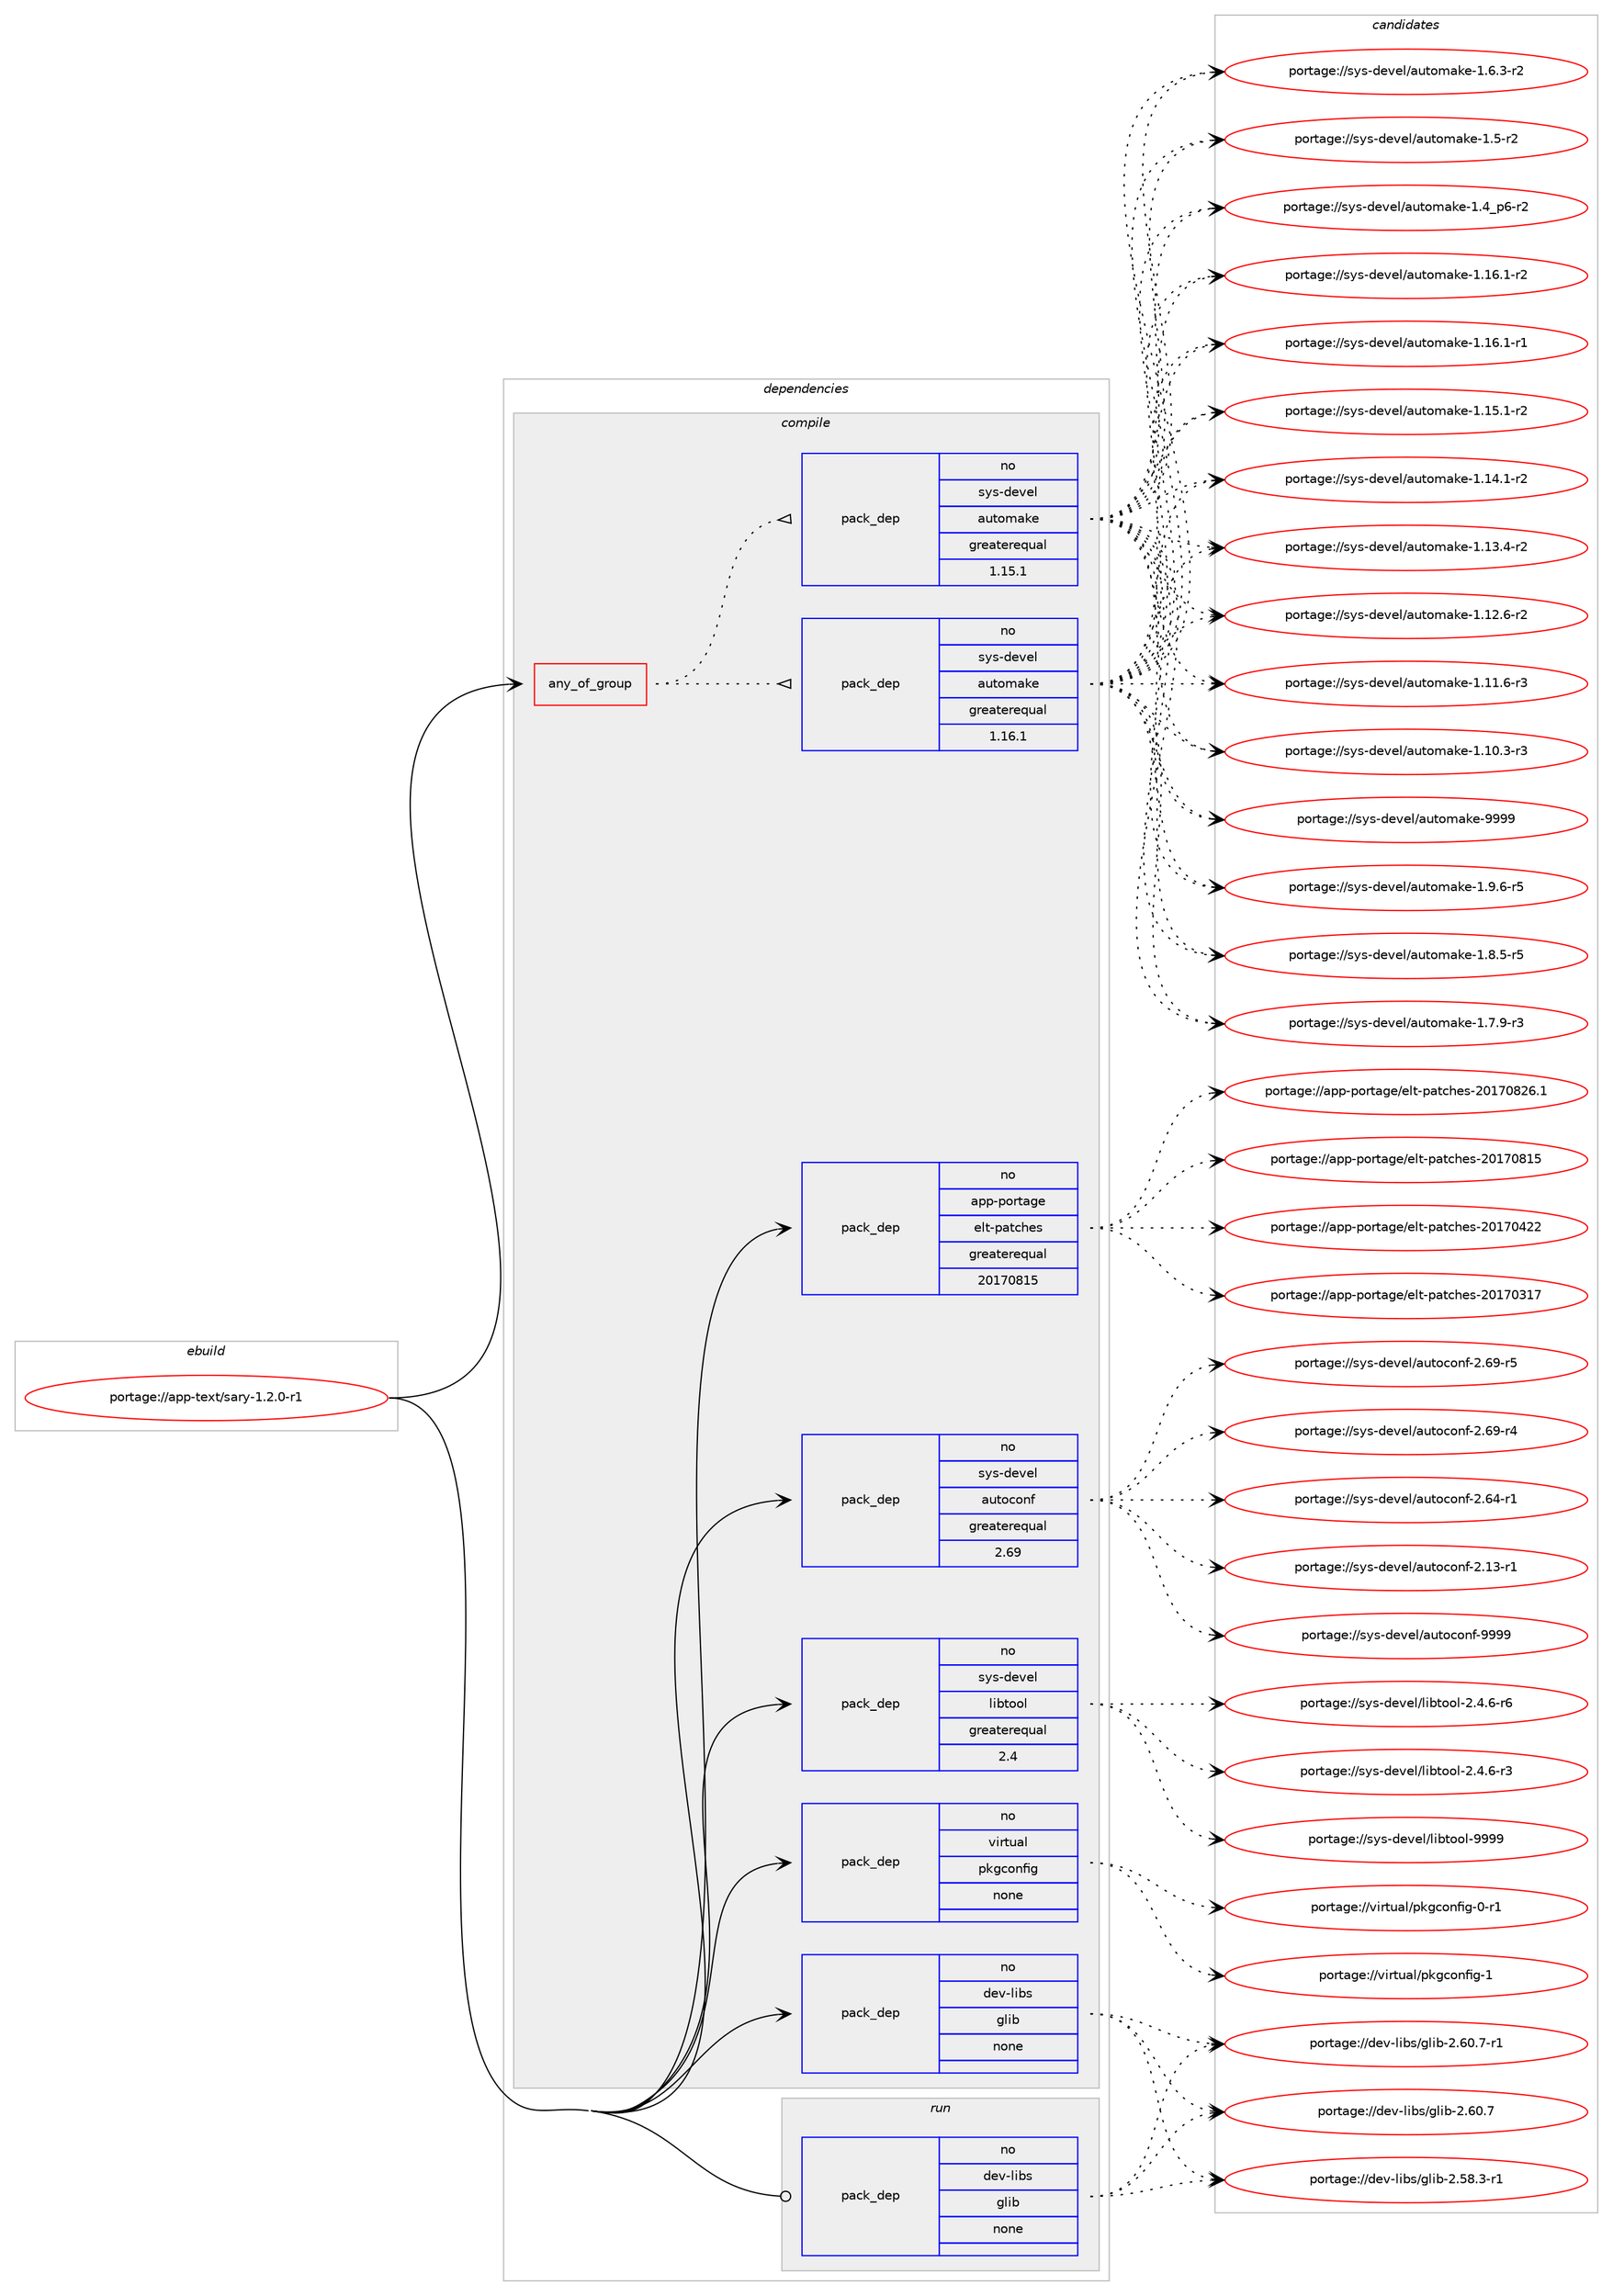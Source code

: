 digraph prolog {

# *************
# Graph options
# *************

newrank=true;
concentrate=true;
compound=true;
graph [rankdir=LR,fontname=Helvetica,fontsize=10,ranksep=1.5];#, ranksep=2.5, nodesep=0.2];
edge  [arrowhead=vee];
node  [fontname=Helvetica,fontsize=10];

# **********
# The ebuild
# **********

subgraph cluster_leftcol {
color=gray;
label=<<i>ebuild</i>>;
id [label="portage://app-text/sary-1.2.0-r1", color=red, width=4, href="../app-text/sary-1.2.0-r1.svg"];
}

# ****************
# The dependencies
# ****************

subgraph cluster_midcol {
color=gray;
label=<<i>dependencies</i>>;
subgraph cluster_compile {
fillcolor="#eeeeee";
style=filled;
label=<<i>compile</i>>;
subgraph any7640 {
dependency592968 [label=<<TABLE BORDER="0" CELLBORDER="1" CELLSPACING="0" CELLPADDING="4"><TR><TD CELLPADDING="10">any_of_group</TD></TR></TABLE>>, shape=none, color=red];subgraph pack445423 {
dependency592969 [label=<<TABLE BORDER="0" CELLBORDER="1" CELLSPACING="0" CELLPADDING="4" WIDTH="220"><TR><TD ROWSPAN="6" CELLPADDING="30">pack_dep</TD></TR><TR><TD WIDTH="110">no</TD></TR><TR><TD>sys-devel</TD></TR><TR><TD>automake</TD></TR><TR><TD>greaterequal</TD></TR><TR><TD>1.16.1</TD></TR></TABLE>>, shape=none, color=blue];
}
dependency592968:e -> dependency592969:w [weight=20,style="dotted",arrowhead="oinv"];
subgraph pack445424 {
dependency592970 [label=<<TABLE BORDER="0" CELLBORDER="1" CELLSPACING="0" CELLPADDING="4" WIDTH="220"><TR><TD ROWSPAN="6" CELLPADDING="30">pack_dep</TD></TR><TR><TD WIDTH="110">no</TD></TR><TR><TD>sys-devel</TD></TR><TR><TD>automake</TD></TR><TR><TD>greaterequal</TD></TR><TR><TD>1.15.1</TD></TR></TABLE>>, shape=none, color=blue];
}
dependency592968:e -> dependency592970:w [weight=20,style="dotted",arrowhead="oinv"];
}
id:e -> dependency592968:w [weight=20,style="solid",arrowhead="vee"];
subgraph pack445425 {
dependency592971 [label=<<TABLE BORDER="0" CELLBORDER="1" CELLSPACING="0" CELLPADDING="4" WIDTH="220"><TR><TD ROWSPAN="6" CELLPADDING="30">pack_dep</TD></TR><TR><TD WIDTH="110">no</TD></TR><TR><TD>app-portage</TD></TR><TR><TD>elt-patches</TD></TR><TR><TD>greaterequal</TD></TR><TR><TD>20170815</TD></TR></TABLE>>, shape=none, color=blue];
}
id:e -> dependency592971:w [weight=20,style="solid",arrowhead="vee"];
subgraph pack445426 {
dependency592972 [label=<<TABLE BORDER="0" CELLBORDER="1" CELLSPACING="0" CELLPADDING="4" WIDTH="220"><TR><TD ROWSPAN="6" CELLPADDING="30">pack_dep</TD></TR><TR><TD WIDTH="110">no</TD></TR><TR><TD>dev-libs</TD></TR><TR><TD>glib</TD></TR><TR><TD>none</TD></TR><TR><TD></TD></TR></TABLE>>, shape=none, color=blue];
}
id:e -> dependency592972:w [weight=20,style="solid",arrowhead="vee"];
subgraph pack445427 {
dependency592973 [label=<<TABLE BORDER="0" CELLBORDER="1" CELLSPACING="0" CELLPADDING="4" WIDTH="220"><TR><TD ROWSPAN="6" CELLPADDING="30">pack_dep</TD></TR><TR><TD WIDTH="110">no</TD></TR><TR><TD>sys-devel</TD></TR><TR><TD>autoconf</TD></TR><TR><TD>greaterequal</TD></TR><TR><TD>2.69</TD></TR></TABLE>>, shape=none, color=blue];
}
id:e -> dependency592973:w [weight=20,style="solid",arrowhead="vee"];
subgraph pack445428 {
dependency592974 [label=<<TABLE BORDER="0" CELLBORDER="1" CELLSPACING="0" CELLPADDING="4" WIDTH="220"><TR><TD ROWSPAN="6" CELLPADDING="30">pack_dep</TD></TR><TR><TD WIDTH="110">no</TD></TR><TR><TD>sys-devel</TD></TR><TR><TD>libtool</TD></TR><TR><TD>greaterequal</TD></TR><TR><TD>2.4</TD></TR></TABLE>>, shape=none, color=blue];
}
id:e -> dependency592974:w [weight=20,style="solid",arrowhead="vee"];
subgraph pack445429 {
dependency592975 [label=<<TABLE BORDER="0" CELLBORDER="1" CELLSPACING="0" CELLPADDING="4" WIDTH="220"><TR><TD ROWSPAN="6" CELLPADDING="30">pack_dep</TD></TR><TR><TD WIDTH="110">no</TD></TR><TR><TD>virtual</TD></TR><TR><TD>pkgconfig</TD></TR><TR><TD>none</TD></TR><TR><TD></TD></TR></TABLE>>, shape=none, color=blue];
}
id:e -> dependency592975:w [weight=20,style="solid",arrowhead="vee"];
}
subgraph cluster_compileandrun {
fillcolor="#eeeeee";
style=filled;
label=<<i>compile and run</i>>;
}
subgraph cluster_run {
fillcolor="#eeeeee";
style=filled;
label=<<i>run</i>>;
subgraph pack445430 {
dependency592976 [label=<<TABLE BORDER="0" CELLBORDER="1" CELLSPACING="0" CELLPADDING="4" WIDTH="220"><TR><TD ROWSPAN="6" CELLPADDING="30">pack_dep</TD></TR><TR><TD WIDTH="110">no</TD></TR><TR><TD>dev-libs</TD></TR><TR><TD>glib</TD></TR><TR><TD>none</TD></TR><TR><TD></TD></TR></TABLE>>, shape=none, color=blue];
}
id:e -> dependency592976:w [weight=20,style="solid",arrowhead="odot"];
}
}

# **************
# The candidates
# **************

subgraph cluster_choices {
rank=same;
color=gray;
label=<<i>candidates</i>>;

subgraph choice445423 {
color=black;
nodesep=1;
choice115121115451001011181011084797117116111109971071014557575757 [label="portage://sys-devel/automake-9999", color=red, width=4,href="../sys-devel/automake-9999.svg"];
choice115121115451001011181011084797117116111109971071014549465746544511453 [label="portage://sys-devel/automake-1.9.6-r5", color=red, width=4,href="../sys-devel/automake-1.9.6-r5.svg"];
choice115121115451001011181011084797117116111109971071014549465646534511453 [label="portage://sys-devel/automake-1.8.5-r5", color=red, width=4,href="../sys-devel/automake-1.8.5-r5.svg"];
choice115121115451001011181011084797117116111109971071014549465546574511451 [label="portage://sys-devel/automake-1.7.9-r3", color=red, width=4,href="../sys-devel/automake-1.7.9-r3.svg"];
choice115121115451001011181011084797117116111109971071014549465446514511450 [label="portage://sys-devel/automake-1.6.3-r2", color=red, width=4,href="../sys-devel/automake-1.6.3-r2.svg"];
choice11512111545100101118101108479711711611110997107101454946534511450 [label="portage://sys-devel/automake-1.5-r2", color=red, width=4,href="../sys-devel/automake-1.5-r2.svg"];
choice115121115451001011181011084797117116111109971071014549465295112544511450 [label="portage://sys-devel/automake-1.4_p6-r2", color=red, width=4,href="../sys-devel/automake-1.4_p6-r2.svg"];
choice11512111545100101118101108479711711611110997107101454946495446494511450 [label="portage://sys-devel/automake-1.16.1-r2", color=red, width=4,href="../sys-devel/automake-1.16.1-r2.svg"];
choice11512111545100101118101108479711711611110997107101454946495446494511449 [label="portage://sys-devel/automake-1.16.1-r1", color=red, width=4,href="../sys-devel/automake-1.16.1-r1.svg"];
choice11512111545100101118101108479711711611110997107101454946495346494511450 [label="portage://sys-devel/automake-1.15.1-r2", color=red, width=4,href="../sys-devel/automake-1.15.1-r2.svg"];
choice11512111545100101118101108479711711611110997107101454946495246494511450 [label="portage://sys-devel/automake-1.14.1-r2", color=red, width=4,href="../sys-devel/automake-1.14.1-r2.svg"];
choice11512111545100101118101108479711711611110997107101454946495146524511450 [label="portage://sys-devel/automake-1.13.4-r2", color=red, width=4,href="../sys-devel/automake-1.13.4-r2.svg"];
choice11512111545100101118101108479711711611110997107101454946495046544511450 [label="portage://sys-devel/automake-1.12.6-r2", color=red, width=4,href="../sys-devel/automake-1.12.6-r2.svg"];
choice11512111545100101118101108479711711611110997107101454946494946544511451 [label="portage://sys-devel/automake-1.11.6-r3", color=red, width=4,href="../sys-devel/automake-1.11.6-r3.svg"];
choice11512111545100101118101108479711711611110997107101454946494846514511451 [label="portage://sys-devel/automake-1.10.3-r3", color=red, width=4,href="../sys-devel/automake-1.10.3-r3.svg"];
dependency592969:e -> choice115121115451001011181011084797117116111109971071014557575757:w [style=dotted,weight="100"];
dependency592969:e -> choice115121115451001011181011084797117116111109971071014549465746544511453:w [style=dotted,weight="100"];
dependency592969:e -> choice115121115451001011181011084797117116111109971071014549465646534511453:w [style=dotted,weight="100"];
dependency592969:e -> choice115121115451001011181011084797117116111109971071014549465546574511451:w [style=dotted,weight="100"];
dependency592969:e -> choice115121115451001011181011084797117116111109971071014549465446514511450:w [style=dotted,weight="100"];
dependency592969:e -> choice11512111545100101118101108479711711611110997107101454946534511450:w [style=dotted,weight="100"];
dependency592969:e -> choice115121115451001011181011084797117116111109971071014549465295112544511450:w [style=dotted,weight="100"];
dependency592969:e -> choice11512111545100101118101108479711711611110997107101454946495446494511450:w [style=dotted,weight="100"];
dependency592969:e -> choice11512111545100101118101108479711711611110997107101454946495446494511449:w [style=dotted,weight="100"];
dependency592969:e -> choice11512111545100101118101108479711711611110997107101454946495346494511450:w [style=dotted,weight="100"];
dependency592969:e -> choice11512111545100101118101108479711711611110997107101454946495246494511450:w [style=dotted,weight="100"];
dependency592969:e -> choice11512111545100101118101108479711711611110997107101454946495146524511450:w [style=dotted,weight="100"];
dependency592969:e -> choice11512111545100101118101108479711711611110997107101454946495046544511450:w [style=dotted,weight="100"];
dependency592969:e -> choice11512111545100101118101108479711711611110997107101454946494946544511451:w [style=dotted,weight="100"];
dependency592969:e -> choice11512111545100101118101108479711711611110997107101454946494846514511451:w [style=dotted,weight="100"];
}
subgraph choice445424 {
color=black;
nodesep=1;
choice115121115451001011181011084797117116111109971071014557575757 [label="portage://sys-devel/automake-9999", color=red, width=4,href="../sys-devel/automake-9999.svg"];
choice115121115451001011181011084797117116111109971071014549465746544511453 [label="portage://sys-devel/automake-1.9.6-r5", color=red, width=4,href="../sys-devel/automake-1.9.6-r5.svg"];
choice115121115451001011181011084797117116111109971071014549465646534511453 [label="portage://sys-devel/automake-1.8.5-r5", color=red, width=4,href="../sys-devel/automake-1.8.5-r5.svg"];
choice115121115451001011181011084797117116111109971071014549465546574511451 [label="portage://sys-devel/automake-1.7.9-r3", color=red, width=4,href="../sys-devel/automake-1.7.9-r3.svg"];
choice115121115451001011181011084797117116111109971071014549465446514511450 [label="portage://sys-devel/automake-1.6.3-r2", color=red, width=4,href="../sys-devel/automake-1.6.3-r2.svg"];
choice11512111545100101118101108479711711611110997107101454946534511450 [label="portage://sys-devel/automake-1.5-r2", color=red, width=4,href="../sys-devel/automake-1.5-r2.svg"];
choice115121115451001011181011084797117116111109971071014549465295112544511450 [label="portage://sys-devel/automake-1.4_p6-r2", color=red, width=4,href="../sys-devel/automake-1.4_p6-r2.svg"];
choice11512111545100101118101108479711711611110997107101454946495446494511450 [label="portage://sys-devel/automake-1.16.1-r2", color=red, width=4,href="../sys-devel/automake-1.16.1-r2.svg"];
choice11512111545100101118101108479711711611110997107101454946495446494511449 [label="portage://sys-devel/automake-1.16.1-r1", color=red, width=4,href="../sys-devel/automake-1.16.1-r1.svg"];
choice11512111545100101118101108479711711611110997107101454946495346494511450 [label="portage://sys-devel/automake-1.15.1-r2", color=red, width=4,href="../sys-devel/automake-1.15.1-r2.svg"];
choice11512111545100101118101108479711711611110997107101454946495246494511450 [label="portage://sys-devel/automake-1.14.1-r2", color=red, width=4,href="../sys-devel/automake-1.14.1-r2.svg"];
choice11512111545100101118101108479711711611110997107101454946495146524511450 [label="portage://sys-devel/automake-1.13.4-r2", color=red, width=4,href="../sys-devel/automake-1.13.4-r2.svg"];
choice11512111545100101118101108479711711611110997107101454946495046544511450 [label="portage://sys-devel/automake-1.12.6-r2", color=red, width=4,href="../sys-devel/automake-1.12.6-r2.svg"];
choice11512111545100101118101108479711711611110997107101454946494946544511451 [label="portage://sys-devel/automake-1.11.6-r3", color=red, width=4,href="../sys-devel/automake-1.11.6-r3.svg"];
choice11512111545100101118101108479711711611110997107101454946494846514511451 [label="portage://sys-devel/automake-1.10.3-r3", color=red, width=4,href="../sys-devel/automake-1.10.3-r3.svg"];
dependency592970:e -> choice115121115451001011181011084797117116111109971071014557575757:w [style=dotted,weight="100"];
dependency592970:e -> choice115121115451001011181011084797117116111109971071014549465746544511453:w [style=dotted,weight="100"];
dependency592970:e -> choice115121115451001011181011084797117116111109971071014549465646534511453:w [style=dotted,weight="100"];
dependency592970:e -> choice115121115451001011181011084797117116111109971071014549465546574511451:w [style=dotted,weight="100"];
dependency592970:e -> choice115121115451001011181011084797117116111109971071014549465446514511450:w [style=dotted,weight="100"];
dependency592970:e -> choice11512111545100101118101108479711711611110997107101454946534511450:w [style=dotted,weight="100"];
dependency592970:e -> choice115121115451001011181011084797117116111109971071014549465295112544511450:w [style=dotted,weight="100"];
dependency592970:e -> choice11512111545100101118101108479711711611110997107101454946495446494511450:w [style=dotted,weight="100"];
dependency592970:e -> choice11512111545100101118101108479711711611110997107101454946495446494511449:w [style=dotted,weight="100"];
dependency592970:e -> choice11512111545100101118101108479711711611110997107101454946495346494511450:w [style=dotted,weight="100"];
dependency592970:e -> choice11512111545100101118101108479711711611110997107101454946495246494511450:w [style=dotted,weight="100"];
dependency592970:e -> choice11512111545100101118101108479711711611110997107101454946495146524511450:w [style=dotted,weight="100"];
dependency592970:e -> choice11512111545100101118101108479711711611110997107101454946495046544511450:w [style=dotted,weight="100"];
dependency592970:e -> choice11512111545100101118101108479711711611110997107101454946494946544511451:w [style=dotted,weight="100"];
dependency592970:e -> choice11512111545100101118101108479711711611110997107101454946494846514511451:w [style=dotted,weight="100"];
}
subgraph choice445425 {
color=black;
nodesep=1;
choice971121124511211111411697103101471011081164511297116991041011154550484955485650544649 [label="portage://app-portage/elt-patches-20170826.1", color=red, width=4,href="../app-portage/elt-patches-20170826.1.svg"];
choice97112112451121111141169710310147101108116451129711699104101115455048495548564953 [label="portage://app-portage/elt-patches-20170815", color=red, width=4,href="../app-portage/elt-patches-20170815.svg"];
choice97112112451121111141169710310147101108116451129711699104101115455048495548525050 [label="portage://app-portage/elt-patches-20170422", color=red, width=4,href="../app-portage/elt-patches-20170422.svg"];
choice97112112451121111141169710310147101108116451129711699104101115455048495548514955 [label="portage://app-portage/elt-patches-20170317", color=red, width=4,href="../app-portage/elt-patches-20170317.svg"];
dependency592971:e -> choice971121124511211111411697103101471011081164511297116991041011154550484955485650544649:w [style=dotted,weight="100"];
dependency592971:e -> choice97112112451121111141169710310147101108116451129711699104101115455048495548564953:w [style=dotted,weight="100"];
dependency592971:e -> choice97112112451121111141169710310147101108116451129711699104101115455048495548525050:w [style=dotted,weight="100"];
dependency592971:e -> choice97112112451121111141169710310147101108116451129711699104101115455048495548514955:w [style=dotted,weight="100"];
}
subgraph choice445426 {
color=black;
nodesep=1;
choice10010111845108105981154710310810598455046544846554511449 [label="portage://dev-libs/glib-2.60.7-r1", color=red, width=4,href="../dev-libs/glib-2.60.7-r1.svg"];
choice1001011184510810598115471031081059845504654484655 [label="portage://dev-libs/glib-2.60.7", color=red, width=4,href="../dev-libs/glib-2.60.7.svg"];
choice10010111845108105981154710310810598455046535646514511449 [label="portage://dev-libs/glib-2.58.3-r1", color=red, width=4,href="../dev-libs/glib-2.58.3-r1.svg"];
dependency592972:e -> choice10010111845108105981154710310810598455046544846554511449:w [style=dotted,weight="100"];
dependency592972:e -> choice1001011184510810598115471031081059845504654484655:w [style=dotted,weight="100"];
dependency592972:e -> choice10010111845108105981154710310810598455046535646514511449:w [style=dotted,weight="100"];
}
subgraph choice445427 {
color=black;
nodesep=1;
choice115121115451001011181011084797117116111991111101024557575757 [label="portage://sys-devel/autoconf-9999", color=red, width=4,href="../sys-devel/autoconf-9999.svg"];
choice1151211154510010111810110847971171161119911111010245504654574511453 [label="portage://sys-devel/autoconf-2.69-r5", color=red, width=4,href="../sys-devel/autoconf-2.69-r5.svg"];
choice1151211154510010111810110847971171161119911111010245504654574511452 [label="portage://sys-devel/autoconf-2.69-r4", color=red, width=4,href="../sys-devel/autoconf-2.69-r4.svg"];
choice1151211154510010111810110847971171161119911111010245504654524511449 [label="portage://sys-devel/autoconf-2.64-r1", color=red, width=4,href="../sys-devel/autoconf-2.64-r1.svg"];
choice1151211154510010111810110847971171161119911111010245504649514511449 [label="portage://sys-devel/autoconf-2.13-r1", color=red, width=4,href="../sys-devel/autoconf-2.13-r1.svg"];
dependency592973:e -> choice115121115451001011181011084797117116111991111101024557575757:w [style=dotted,weight="100"];
dependency592973:e -> choice1151211154510010111810110847971171161119911111010245504654574511453:w [style=dotted,weight="100"];
dependency592973:e -> choice1151211154510010111810110847971171161119911111010245504654574511452:w [style=dotted,weight="100"];
dependency592973:e -> choice1151211154510010111810110847971171161119911111010245504654524511449:w [style=dotted,weight="100"];
dependency592973:e -> choice1151211154510010111810110847971171161119911111010245504649514511449:w [style=dotted,weight="100"];
}
subgraph choice445428 {
color=black;
nodesep=1;
choice1151211154510010111810110847108105981161111111084557575757 [label="portage://sys-devel/libtool-9999", color=red, width=4,href="../sys-devel/libtool-9999.svg"];
choice1151211154510010111810110847108105981161111111084550465246544511454 [label="portage://sys-devel/libtool-2.4.6-r6", color=red, width=4,href="../sys-devel/libtool-2.4.6-r6.svg"];
choice1151211154510010111810110847108105981161111111084550465246544511451 [label="portage://sys-devel/libtool-2.4.6-r3", color=red, width=4,href="../sys-devel/libtool-2.4.6-r3.svg"];
dependency592974:e -> choice1151211154510010111810110847108105981161111111084557575757:w [style=dotted,weight="100"];
dependency592974:e -> choice1151211154510010111810110847108105981161111111084550465246544511454:w [style=dotted,weight="100"];
dependency592974:e -> choice1151211154510010111810110847108105981161111111084550465246544511451:w [style=dotted,weight="100"];
}
subgraph choice445429 {
color=black;
nodesep=1;
choice1181051141161179710847112107103991111101021051034549 [label="portage://virtual/pkgconfig-1", color=red, width=4,href="../virtual/pkgconfig-1.svg"];
choice11810511411611797108471121071039911111010210510345484511449 [label="portage://virtual/pkgconfig-0-r1", color=red, width=4,href="../virtual/pkgconfig-0-r1.svg"];
dependency592975:e -> choice1181051141161179710847112107103991111101021051034549:w [style=dotted,weight="100"];
dependency592975:e -> choice11810511411611797108471121071039911111010210510345484511449:w [style=dotted,weight="100"];
}
subgraph choice445430 {
color=black;
nodesep=1;
choice10010111845108105981154710310810598455046544846554511449 [label="portage://dev-libs/glib-2.60.7-r1", color=red, width=4,href="../dev-libs/glib-2.60.7-r1.svg"];
choice1001011184510810598115471031081059845504654484655 [label="portage://dev-libs/glib-2.60.7", color=red, width=4,href="../dev-libs/glib-2.60.7.svg"];
choice10010111845108105981154710310810598455046535646514511449 [label="portage://dev-libs/glib-2.58.3-r1", color=red, width=4,href="../dev-libs/glib-2.58.3-r1.svg"];
dependency592976:e -> choice10010111845108105981154710310810598455046544846554511449:w [style=dotted,weight="100"];
dependency592976:e -> choice1001011184510810598115471031081059845504654484655:w [style=dotted,weight="100"];
dependency592976:e -> choice10010111845108105981154710310810598455046535646514511449:w [style=dotted,weight="100"];
}
}

}
